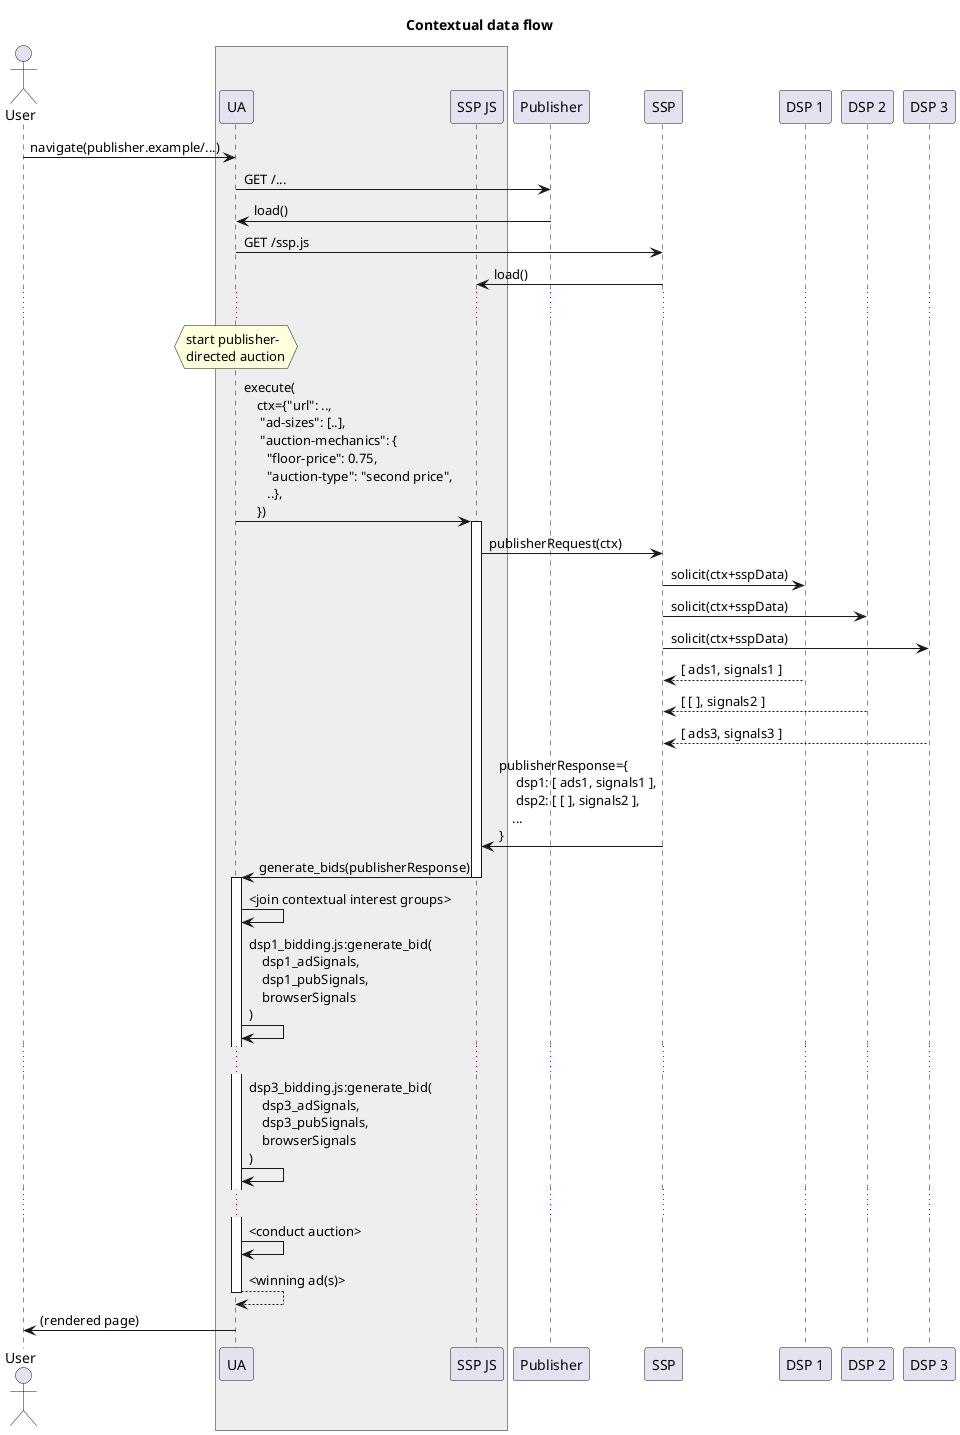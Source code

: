 @startuml

title Contextual data flow

actor "User" as user
box #eeeeee
participant "UA" as ua
participant "SSP JS" as ssp_pixel
end box
participant "Publisher" as publisher
participant "SSP" as ssp
participant "DSP 1" as dsp1
participant "DSP 2" as dsp2
participant "DSP 3" as dsp3

user -> ua : navigate(publisher.example/...)
ua -> publisher : GET /...
publisher -> ua : load()

ua -> ssp : GET /ssp.js
ssp -> ssp_pixel : load()

...

hnote over ua
start publisher-
directed auction
end note

ua -> ssp_pixel : execute(\n    ctx={"url": ..,\n     "ad-sizes": [..],\n     "auction-mechanics": {\n       "floor-price": 0.75,\n       "auction-type": "second price",\n       ..},\n    })

activate ssp_pixel
ssp_pixel -> ssp : publisherRequest(ctx)
ssp -> dsp1 : solicit(ctx+sspData)
ssp -> dsp2 : solicit(ctx+sspData)
ssp -> dsp3 : solicit(ctx+sspData)
dsp1 --> ssp : [ ads1, signals1 ]
dsp2 --> ssp : [ [ ], signals2 ]
dsp3 --> ssp : [ ads3, signals3 ]
ssp -> ssp_pixel : publisherResponse={\n     dsp1: [ ads1, signals1 ],\n     dsp2: [ [ ], signals2 ],\n    ...\n}
ssp_pixel -> ua : generate_bids(publisherResponse)
deactivate ssp_pixel

activate ua

ua -> ua : <join contextual interest groups>
ua -> ua : dsp1_bidding.js:generate_bid(\n    dsp1_adSignals,\n    dsp1_pubSignals,\n    browserSignals\n)
...
ua -> ua : dsp3_bidding.js:generate_bid(\n    dsp3_adSignals,\n    dsp3_pubSignals,\n    browserSignals\n)
...
ua -> ua : <conduct auction>
ua --> ua : <winning ad(s)>
deactivate ua

ua -> user : (rendered page)

@enduml
